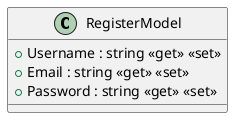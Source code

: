 @startuml
class RegisterModel {
    + Username : string <<get>> <<set>>
    + Email : string <<get>> <<set>>
    + Password : string <<get>> <<set>>
}
@enduml
